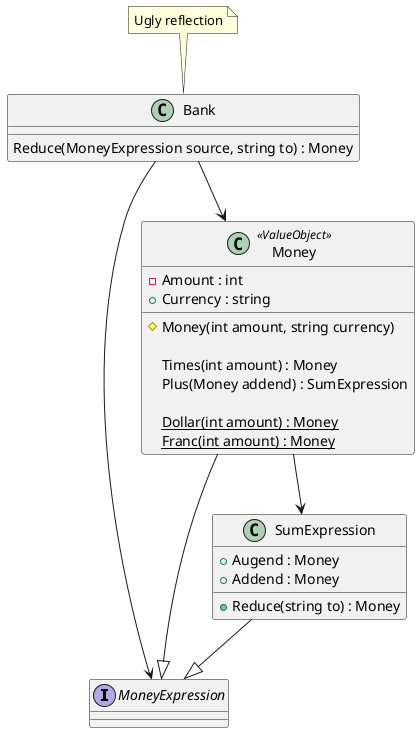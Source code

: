@startuml

interface MoneyExpression 

class Money <<ValueObject>>
{
    -Amount : int
    +Currency : string
    
    #Money(int amount, string currency)
    
    Times(int amount) : Money
    Plus(Money addend) : SumExpression
    
    {static} Dollar(int amount) : Money
    {static} Franc(int amount) : Money
}
Money --|> MoneyExpression
Money --> SumExpression

class SumExpression
{
    +Augend : Money
    +Addend : Money
    
    +Reduce(string to) : Money
}
SumExpression --|> MoneyExpression

class Bank
{
    Reduce(MoneyExpression source, string to) : Money
}
Bank --> MoneyExpression
Bank --> Money
note top of Bank : Ugly reflection
@enduml